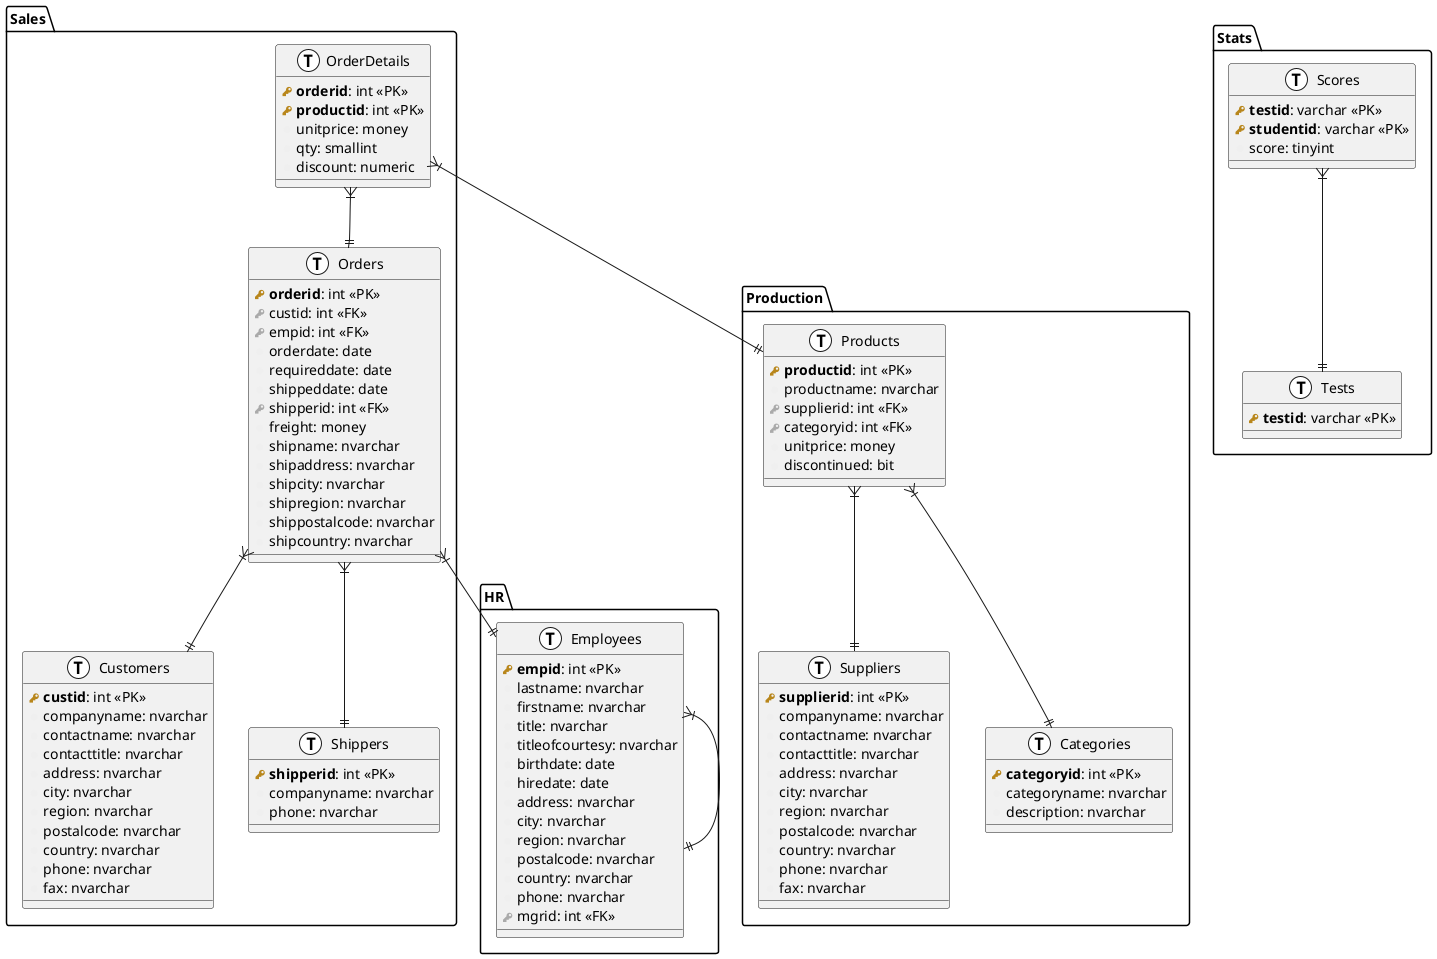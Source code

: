 
@startuml 
!define primary_key(x) <b><color:#b8861b><&key></color> x</b>
!define foreign_key(x) <color:#aaaaaa><&key></color> x
!define column(x) <color:#efefef><&media-record></color> x
!define table(x) entity "x" << (T, white) >>
table( HR.Employees )
{
   primary_key( empid ): int <<PK>>
   column( lastname ): nvarchar
   column( firstname ): nvarchar
   column( title ): nvarchar
   column( titleofcourtesy ): nvarchar
   column( birthdate ): date
   column( hiredate ): date
   column( address ): nvarchar
   column( city ): nvarchar
   column( region ): nvarchar
   column( postalcode ): nvarchar
   column( country ): nvarchar
   column( phone ): nvarchar
   foreign_key( mgrid ): int <<FK>>
}
table( Production.Suppliers )
{
   primary_key( supplierid ): int <<PK>>
   column( companyname ): nvarchar
   column( contactname ): nvarchar
   column( contacttitle ): nvarchar
   column( address ): nvarchar
   column( city ): nvarchar
   column( region ): nvarchar
   column( postalcode ): nvarchar
   column( country ): nvarchar
   column( phone ): nvarchar
   column( fax ): nvarchar
}
table( Production.Categories )
{
   primary_key( categoryid ): int <<PK>>
   column( categoryname ): nvarchar
   column( description ): nvarchar
}
table( Production.Products )
{
   primary_key( productid ): int <<PK>>
   column( productname ): nvarchar
   foreign_key( supplierid ): int <<FK>>
   foreign_key( categoryid ): int <<FK>>
   column( unitprice ): money
   column( discontinued ): bit
}
table( Sales.Customers )
{
   primary_key( custid ): int <<PK>>
   column( companyname ): nvarchar
   column( contactname ): nvarchar
   column( contacttitle ): nvarchar
   column( address ): nvarchar
   column( city ): nvarchar
   column( region ): nvarchar
   column( postalcode ): nvarchar
   column( country ): nvarchar
   column( phone ): nvarchar
   column( fax ): nvarchar
}
table( Sales.Shippers )
{
   primary_key( shipperid ): int <<PK>>
   column( companyname ): nvarchar
   column( phone ): nvarchar
}
table( Sales.Orders )
{
   primary_key( orderid ): int <<PK>>
   foreign_key( custid ): int <<FK>>
   foreign_key( empid ): int <<FK>>
   column( orderdate ): date
   column( requireddate ): date
   column( shippeddate ): date
   foreign_key( shipperid ): int <<FK>>
   column( freight ): money
   column( shipname ): nvarchar
   column( shipaddress ): nvarchar
   column( shipcity ): nvarchar
   column( shipregion ): nvarchar
   column( shippostalcode ): nvarchar
   column( shipcountry ): nvarchar
}
table( Sales.OrderDetails )
{
   primary_key( orderid ): int <<PK>>
   primary_key( productid ): int <<PK>>
   column( unitprice ): money
   column( qty ): smallint
   column( discount ): numeric
}
table( Stats.Tests )
{
   primary_key( testid ): varchar <<PK>>
}
table( Stats.Scores )
{
   primary_key( testid ): varchar <<PK>>
   primary_key( studentid ): varchar <<PK>>
   column( score ): tinyint
}
' *** Define Table Relationships
HR.Employees }|--|| HR.Employees
Production.Products }|--|| Production.Categories
Production.Products }|--|| Production.Suppliers
Sales.Orders }|--|| Sales.Customers
Sales.Orders }|--|| HR.Employees
Sales.Orders }|--|| Sales.Shippers
Sales.OrderDetails }|--|| Sales.Orders
Sales.OrderDetails }|--|| Production.Products
Stats.Scores }|--|| Stats.Tests
@enduml
